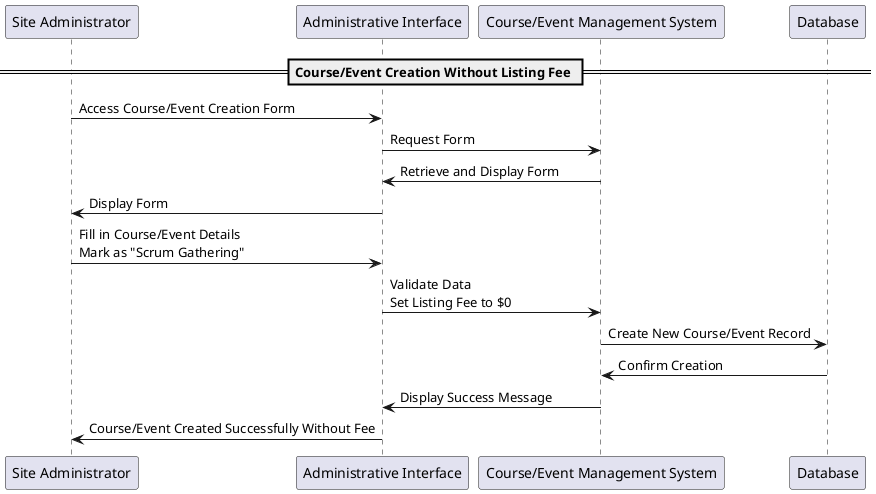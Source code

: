 @startuml

participant "Site Administrator" as admin
participant "Administrative Interface" as adminUI
participant "Course/Event Management System" as CMS
participant "Database" as DB

== Course/Event Creation Without Listing Fee ==

admin -> adminUI : Access Course/Event Creation Form
adminUI -> CMS : Request Form
CMS -> adminUI : Retrieve and Display Form
adminUI -> admin : Display Form

admin -> adminUI : Fill in Course/Event Details\nMark as "Scrum Gathering"
adminUI -> CMS : Validate Data\nSet Listing Fee to $0
CMS -> DB : Create New Course/Event Record
DB -> CMS : Confirm Creation

CMS -> adminUI : Display Success Message
adminUI -> admin : Course/Event Created Successfully Without Fee

@enduml